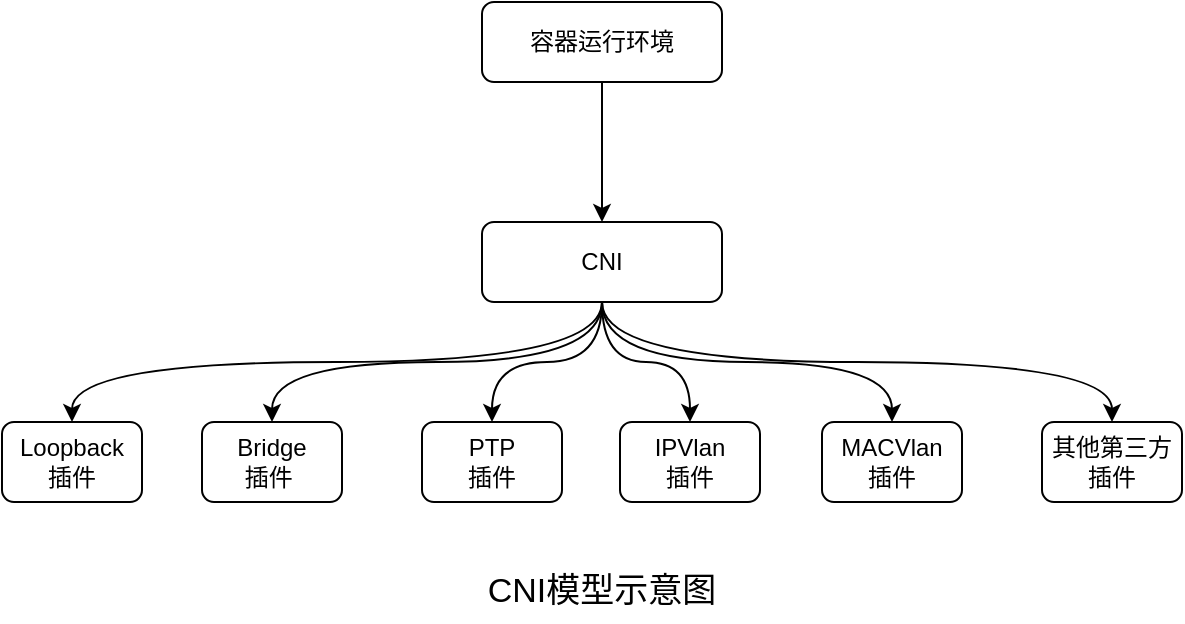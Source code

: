 <mxfile version="20.2.0" type="github">
  <diagram id="mLFEBqNeGUAd6XuBL_M2" name="Page-1">
    <mxGraphModel dx="1422" dy="762" grid="1" gridSize="10" guides="1" tooltips="1" connect="1" arrows="1" fold="1" page="1" pageScale="1" pageWidth="827" pageHeight="1169" math="0" shadow="0">
      <root>
        <mxCell id="0" />
        <mxCell id="1" parent="0" />
        <mxCell id="-SALmHF40oOUEVN--sRl-24" value="" style="edgeStyle=orthogonalEdgeStyle;rounded=0;orthogonalLoop=1;jettySize=auto;html=1;" edge="1" parent="1" source="-SALmHF40oOUEVN--sRl-19" target="-SALmHF40oOUEVN--sRl-23">
          <mxGeometry relative="1" as="geometry" />
        </mxCell>
        <mxCell id="-SALmHF40oOUEVN--sRl-19" value="容器运行环境" style="rounded=1;whiteSpace=wrap;html=1;" vertex="1" parent="1">
          <mxGeometry x="310" y="190" width="120" height="40" as="geometry" />
        </mxCell>
        <mxCell id="-SALmHF40oOUEVN--sRl-31" style="edgeStyle=orthogonalEdgeStyle;rounded=0;orthogonalLoop=1;jettySize=auto;html=1;exitX=0.5;exitY=1;exitDx=0;exitDy=0;curved=1;" edge="1" parent="1" source="-SALmHF40oOUEVN--sRl-23" target="-SALmHF40oOUEVN--sRl-25">
          <mxGeometry relative="1" as="geometry" />
        </mxCell>
        <mxCell id="-SALmHF40oOUEVN--sRl-32" style="edgeStyle=orthogonalEdgeStyle;curved=1;rounded=0;orthogonalLoop=1;jettySize=auto;html=1;exitX=0.5;exitY=1;exitDx=0;exitDy=0;entryX=0.5;entryY=0;entryDx=0;entryDy=0;" edge="1" parent="1" source="-SALmHF40oOUEVN--sRl-23" target="-SALmHF40oOUEVN--sRl-26">
          <mxGeometry relative="1" as="geometry" />
        </mxCell>
        <mxCell id="-SALmHF40oOUEVN--sRl-33" style="edgeStyle=orthogonalEdgeStyle;curved=1;rounded=0;orthogonalLoop=1;jettySize=auto;html=1;exitX=0.5;exitY=1;exitDx=0;exitDy=0;entryX=0.5;entryY=0;entryDx=0;entryDy=0;" edge="1" parent="1" source="-SALmHF40oOUEVN--sRl-23" target="-SALmHF40oOUEVN--sRl-27">
          <mxGeometry relative="1" as="geometry" />
        </mxCell>
        <mxCell id="-SALmHF40oOUEVN--sRl-34" style="edgeStyle=orthogonalEdgeStyle;curved=1;rounded=0;orthogonalLoop=1;jettySize=auto;html=1;exitX=0.5;exitY=1;exitDx=0;exitDy=0;entryX=0.5;entryY=0;entryDx=0;entryDy=0;" edge="1" parent="1" source="-SALmHF40oOUEVN--sRl-23" target="-SALmHF40oOUEVN--sRl-28">
          <mxGeometry relative="1" as="geometry" />
        </mxCell>
        <mxCell id="-SALmHF40oOUEVN--sRl-35" style="edgeStyle=orthogonalEdgeStyle;curved=1;rounded=0;orthogonalLoop=1;jettySize=auto;html=1;exitX=0.5;exitY=1;exitDx=0;exitDy=0;entryX=0.5;entryY=0;entryDx=0;entryDy=0;" edge="1" parent="1" source="-SALmHF40oOUEVN--sRl-23" target="-SALmHF40oOUEVN--sRl-29">
          <mxGeometry relative="1" as="geometry" />
        </mxCell>
        <mxCell id="-SALmHF40oOUEVN--sRl-36" style="edgeStyle=orthogonalEdgeStyle;curved=1;rounded=0;orthogonalLoop=1;jettySize=auto;html=1;exitX=0.5;exitY=1;exitDx=0;exitDy=0;entryX=0.5;entryY=0;entryDx=0;entryDy=0;" edge="1" parent="1" source="-SALmHF40oOUEVN--sRl-23" target="-SALmHF40oOUEVN--sRl-30">
          <mxGeometry relative="1" as="geometry" />
        </mxCell>
        <mxCell id="-SALmHF40oOUEVN--sRl-23" value="CNI" style="rounded=1;whiteSpace=wrap;html=1;" vertex="1" parent="1">
          <mxGeometry x="310" y="300" width="120" height="40" as="geometry" />
        </mxCell>
        <mxCell id="-SALmHF40oOUEVN--sRl-25" value="Loopback&lt;br&gt;插件" style="rounded=1;whiteSpace=wrap;html=1;" vertex="1" parent="1">
          <mxGeometry x="70" y="400" width="70" height="40" as="geometry" />
        </mxCell>
        <mxCell id="-SALmHF40oOUEVN--sRl-26" value="Bridge&lt;br&gt;插件&lt;span style=&quot;white-space: pre;&quot;&gt;	&lt;/span&gt;" style="rounded=1;whiteSpace=wrap;html=1;" vertex="1" parent="1">
          <mxGeometry x="170" y="400" width="70" height="40" as="geometry" />
        </mxCell>
        <mxCell id="-SALmHF40oOUEVN--sRl-27" value="PTP&lt;br&gt;插件" style="rounded=1;whiteSpace=wrap;html=1;" vertex="1" parent="1">
          <mxGeometry x="280" y="400" width="70" height="40" as="geometry" />
        </mxCell>
        <mxCell id="-SALmHF40oOUEVN--sRl-28" value="IPVlan&lt;br&gt;插件" style="rounded=1;whiteSpace=wrap;html=1;" vertex="1" parent="1">
          <mxGeometry x="379" y="400" width="70" height="40" as="geometry" />
        </mxCell>
        <mxCell id="-SALmHF40oOUEVN--sRl-29" value="MACVlan&lt;br&gt;插件" style="rounded=1;whiteSpace=wrap;html=1;" vertex="1" parent="1">
          <mxGeometry x="480" y="400" width="70" height="40" as="geometry" />
        </mxCell>
        <mxCell id="-SALmHF40oOUEVN--sRl-30" value="其他第三方&lt;br&gt;插件" style="rounded=1;whiteSpace=wrap;html=1;" vertex="1" parent="1">
          <mxGeometry x="590" y="400" width="70" height="40" as="geometry" />
        </mxCell>
        <mxCell id="-SALmHF40oOUEVN--sRl-37" value="&lt;font style=&quot;font-size: 17px;&quot;&gt;CNI模型示意图&lt;/font&gt;" style="text;html=1;strokeColor=none;fillColor=none;align=center;verticalAlign=middle;whiteSpace=wrap;rounded=0;" vertex="1" parent="1">
          <mxGeometry x="300" y="470" width="140" height="30" as="geometry" />
        </mxCell>
      </root>
    </mxGraphModel>
  </diagram>
</mxfile>
